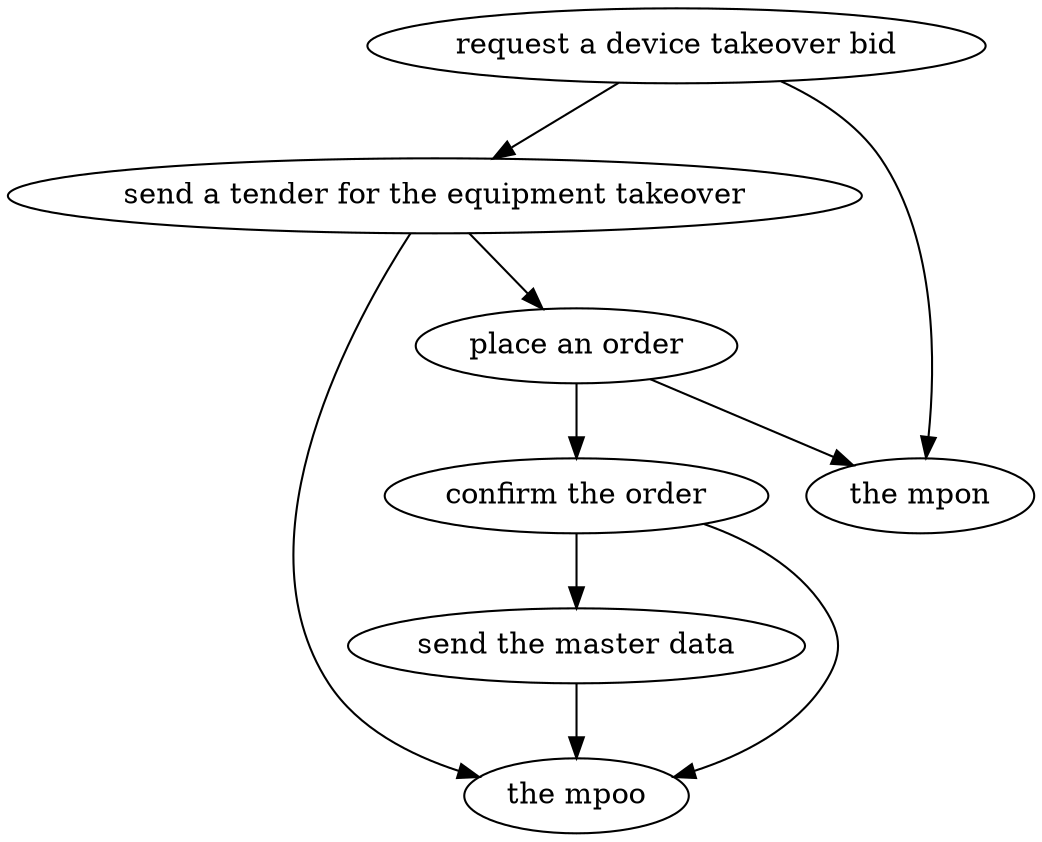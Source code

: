 strict digraph "doc-10.5" {
	graph [name="doc-10.5"];
	"request a device takeover bid"	[attrs="{'type': 'Activity', 'label': 'request a device takeover bid'}"];
	"send a tender for the equipment takeover"	[attrs="{'type': 'Activity', 'label': 'send a tender for the equipment takeover'}"];
	"request a device takeover bid" -> "send a tender for the equipment takeover"	[attrs="{'type': 'flow', 'label': 'flow'}"];
	"the mpon"	[attrs="{'type': 'Actor', 'label': 'the mpon'}"];
	"request a device takeover bid" -> "the mpon"	[attrs="{'type': 'actor performer', 'label': 'actor performer'}"];
	"place an order"	[attrs="{'type': 'Activity', 'label': 'place an order'}"];
	"send a tender for the equipment takeover" -> "place an order"	[attrs="{'type': 'flow', 'label': 'flow'}"];
	"the mpoo"	[attrs="{'type': 'Actor', 'label': 'the mpoo'}"];
	"send a tender for the equipment takeover" -> "the mpoo"	[attrs="{'type': 'actor performer', 'label': 'actor performer'}"];
	"confirm the order"	[attrs="{'type': 'Activity', 'label': 'confirm the order'}"];
	"place an order" -> "confirm the order"	[attrs="{'type': 'flow', 'label': 'flow'}"];
	"place an order" -> "the mpon"	[attrs="{'type': 'actor performer', 'label': 'actor performer'}"];
	"send the master data"	[attrs="{'type': 'Activity', 'label': 'send the master data'}"];
	"confirm the order" -> "send the master data"	[attrs="{'type': 'flow', 'label': 'flow'}"];
	"confirm the order" -> "the mpoo"	[attrs="{'type': 'actor performer', 'label': 'actor performer'}"];
	"send the master data" -> "the mpoo"	[attrs="{'type': 'actor performer', 'label': 'actor performer'}"];
}
